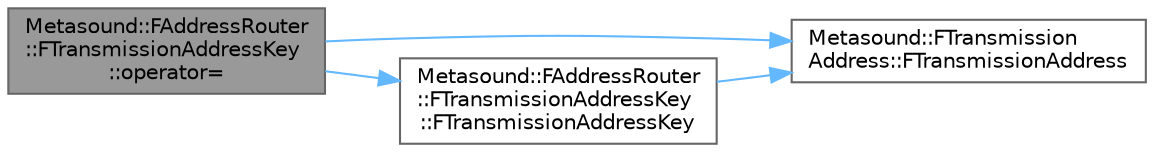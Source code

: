 digraph "Metasound::FAddressRouter::FTransmissionAddressKey::operator="
{
 // INTERACTIVE_SVG=YES
 // LATEX_PDF_SIZE
  bgcolor="transparent";
  edge [fontname=Helvetica,fontsize=10,labelfontname=Helvetica,labelfontsize=10];
  node [fontname=Helvetica,fontsize=10,shape=box,height=0.2,width=0.4];
  rankdir="LR";
  Node1 [id="Node000001",label="Metasound::FAddressRouter\l::FTransmissionAddressKey\l::operator=",height=0.2,width=0.4,color="gray40", fillcolor="grey60", style="filled", fontcolor="black",tooltip=" "];
  Node1 -> Node2 [id="edge1_Node000001_Node000002",color="steelblue1",style="solid",tooltip=" "];
  Node2 [id="Node000002",label="Metasound::FTransmission\lAddress::FTransmissionAddress",height=0.2,width=0.4,color="grey40", fillcolor="white", style="filled",URL="$db/db2/classMetasound_1_1FTransmissionAddress.html#ae52195d8471fc4717f6b6772a323349f",tooltip=" "];
  Node1 -> Node3 [id="edge2_Node000001_Node000003",color="steelblue1",style="solid",tooltip=" "];
  Node3 [id="Node000003",label="Metasound::FAddressRouter\l::FTransmissionAddressKey\l::FTransmissionAddressKey",height=0.2,width=0.4,color="grey40", fillcolor="white", style="filled",URL="$d8/daa/classMetasound_1_1FAddressRouter_1_1FTransmissionAddressKey.html#adbd7a0cc3f1d884e4c16be4f9633fad7",tooltip=" "];
  Node3 -> Node2 [id="edge3_Node000003_Node000002",color="steelblue1",style="solid",tooltip=" "];
}
